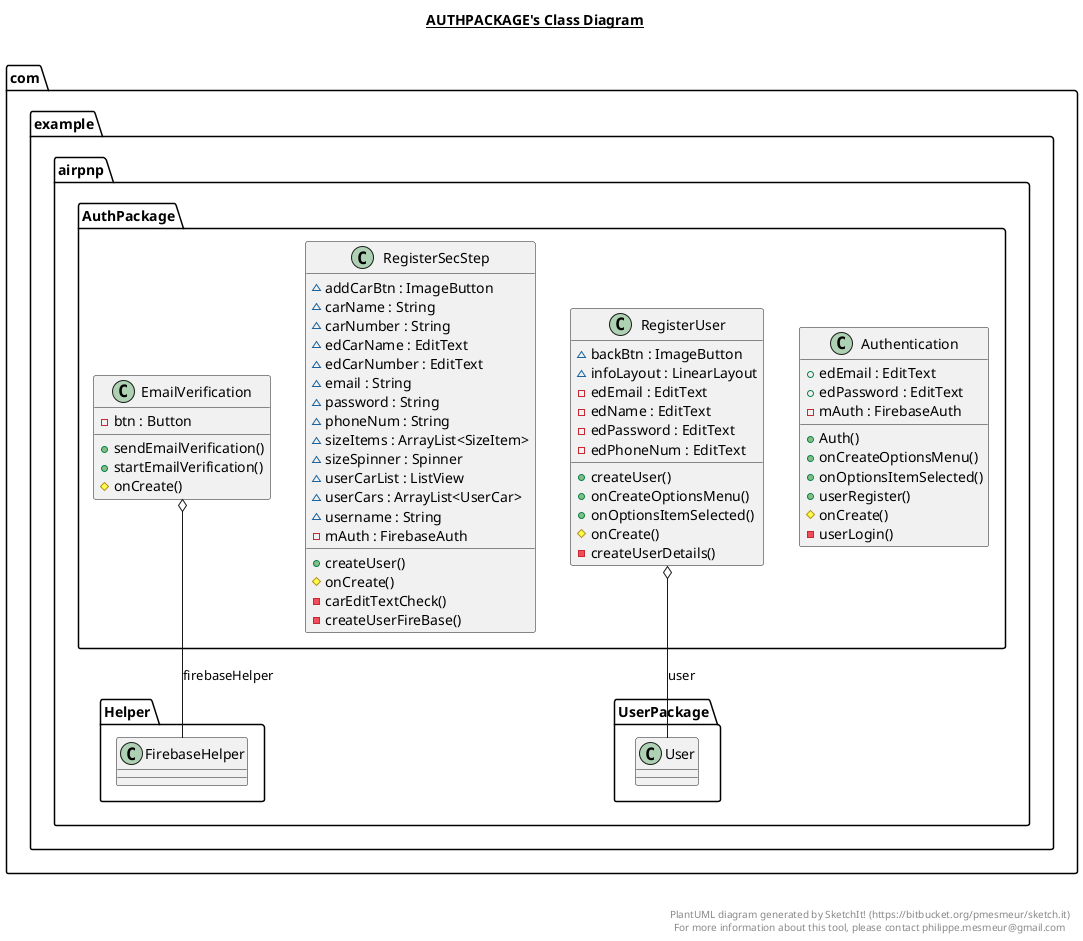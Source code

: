@startuml

title __AUTHPACKAGE's Class Diagram__\n

  namespace com.example.airpnp {
    namespace AuthPackage {
      class com.example.airpnp.AuthPackage.Authentication {
          + edEmail : EditText
          + edPassword : EditText
          - mAuth : FirebaseAuth
          + Auth()
          + onCreateOptionsMenu()
          + onOptionsItemSelected()
          + userRegister()
          # onCreate()
          - userLogin()
      }
    }
  }
  

  namespace com.example.airpnp {
    namespace AuthPackage {
      class com.example.airpnp.AuthPackage.EmailVerification {
          - btn : Button
          + sendEmailVerification()
          + startEmailVerification()
          # onCreate()
      }
    }
  }
  

  namespace com.example.airpnp {
    namespace AuthPackage {
      class com.example.airpnp.AuthPackage.RegisterSecStep {
          ~ addCarBtn : ImageButton
          ~ carName : String
          ~ carNumber : String
          ~ edCarName : EditText
          ~ edCarNumber : EditText
          ~ email : String
          ~ password : String
          ~ phoneNum : String
          ~ sizeItems : ArrayList<SizeItem>
          ~ sizeSpinner : Spinner
          ~ userCarList : ListView
          ~ userCars : ArrayList<UserCar>
          ~ username : String
          - mAuth : FirebaseAuth
          + createUser()
          # onCreate()
          - carEditTextCheck()
          - createUserFireBase()
      }
    }
  }
  

  namespace com.example.airpnp {
    namespace AuthPackage {
      class com.example.airpnp.AuthPackage.RegisterUser {
          ~ backBtn : ImageButton
          ~ infoLayout : LinearLayout
          - edEmail : EditText
          - edName : EditText
          - edPassword : EditText
          - edPhoneNum : EditText
          + createUser()
          + onCreateOptionsMenu()
          + onOptionsItemSelected()
          # onCreate()
          - createUserDetails()
      }
    }
  }
  

  com.example.airpnp.AuthPackage.EmailVerification o-- com.example.airpnp.Helper.FirebaseHelper : firebaseHelper
  com.example.airpnp.AuthPackage.RegisterUser o-- com.example.airpnp.UserPackage.User : user


right footer


PlantUML diagram generated by SketchIt! (https://bitbucket.org/pmesmeur/sketch.it)
For more information about this tool, please contact philippe.mesmeur@gmail.com
endfooter

@enduml
